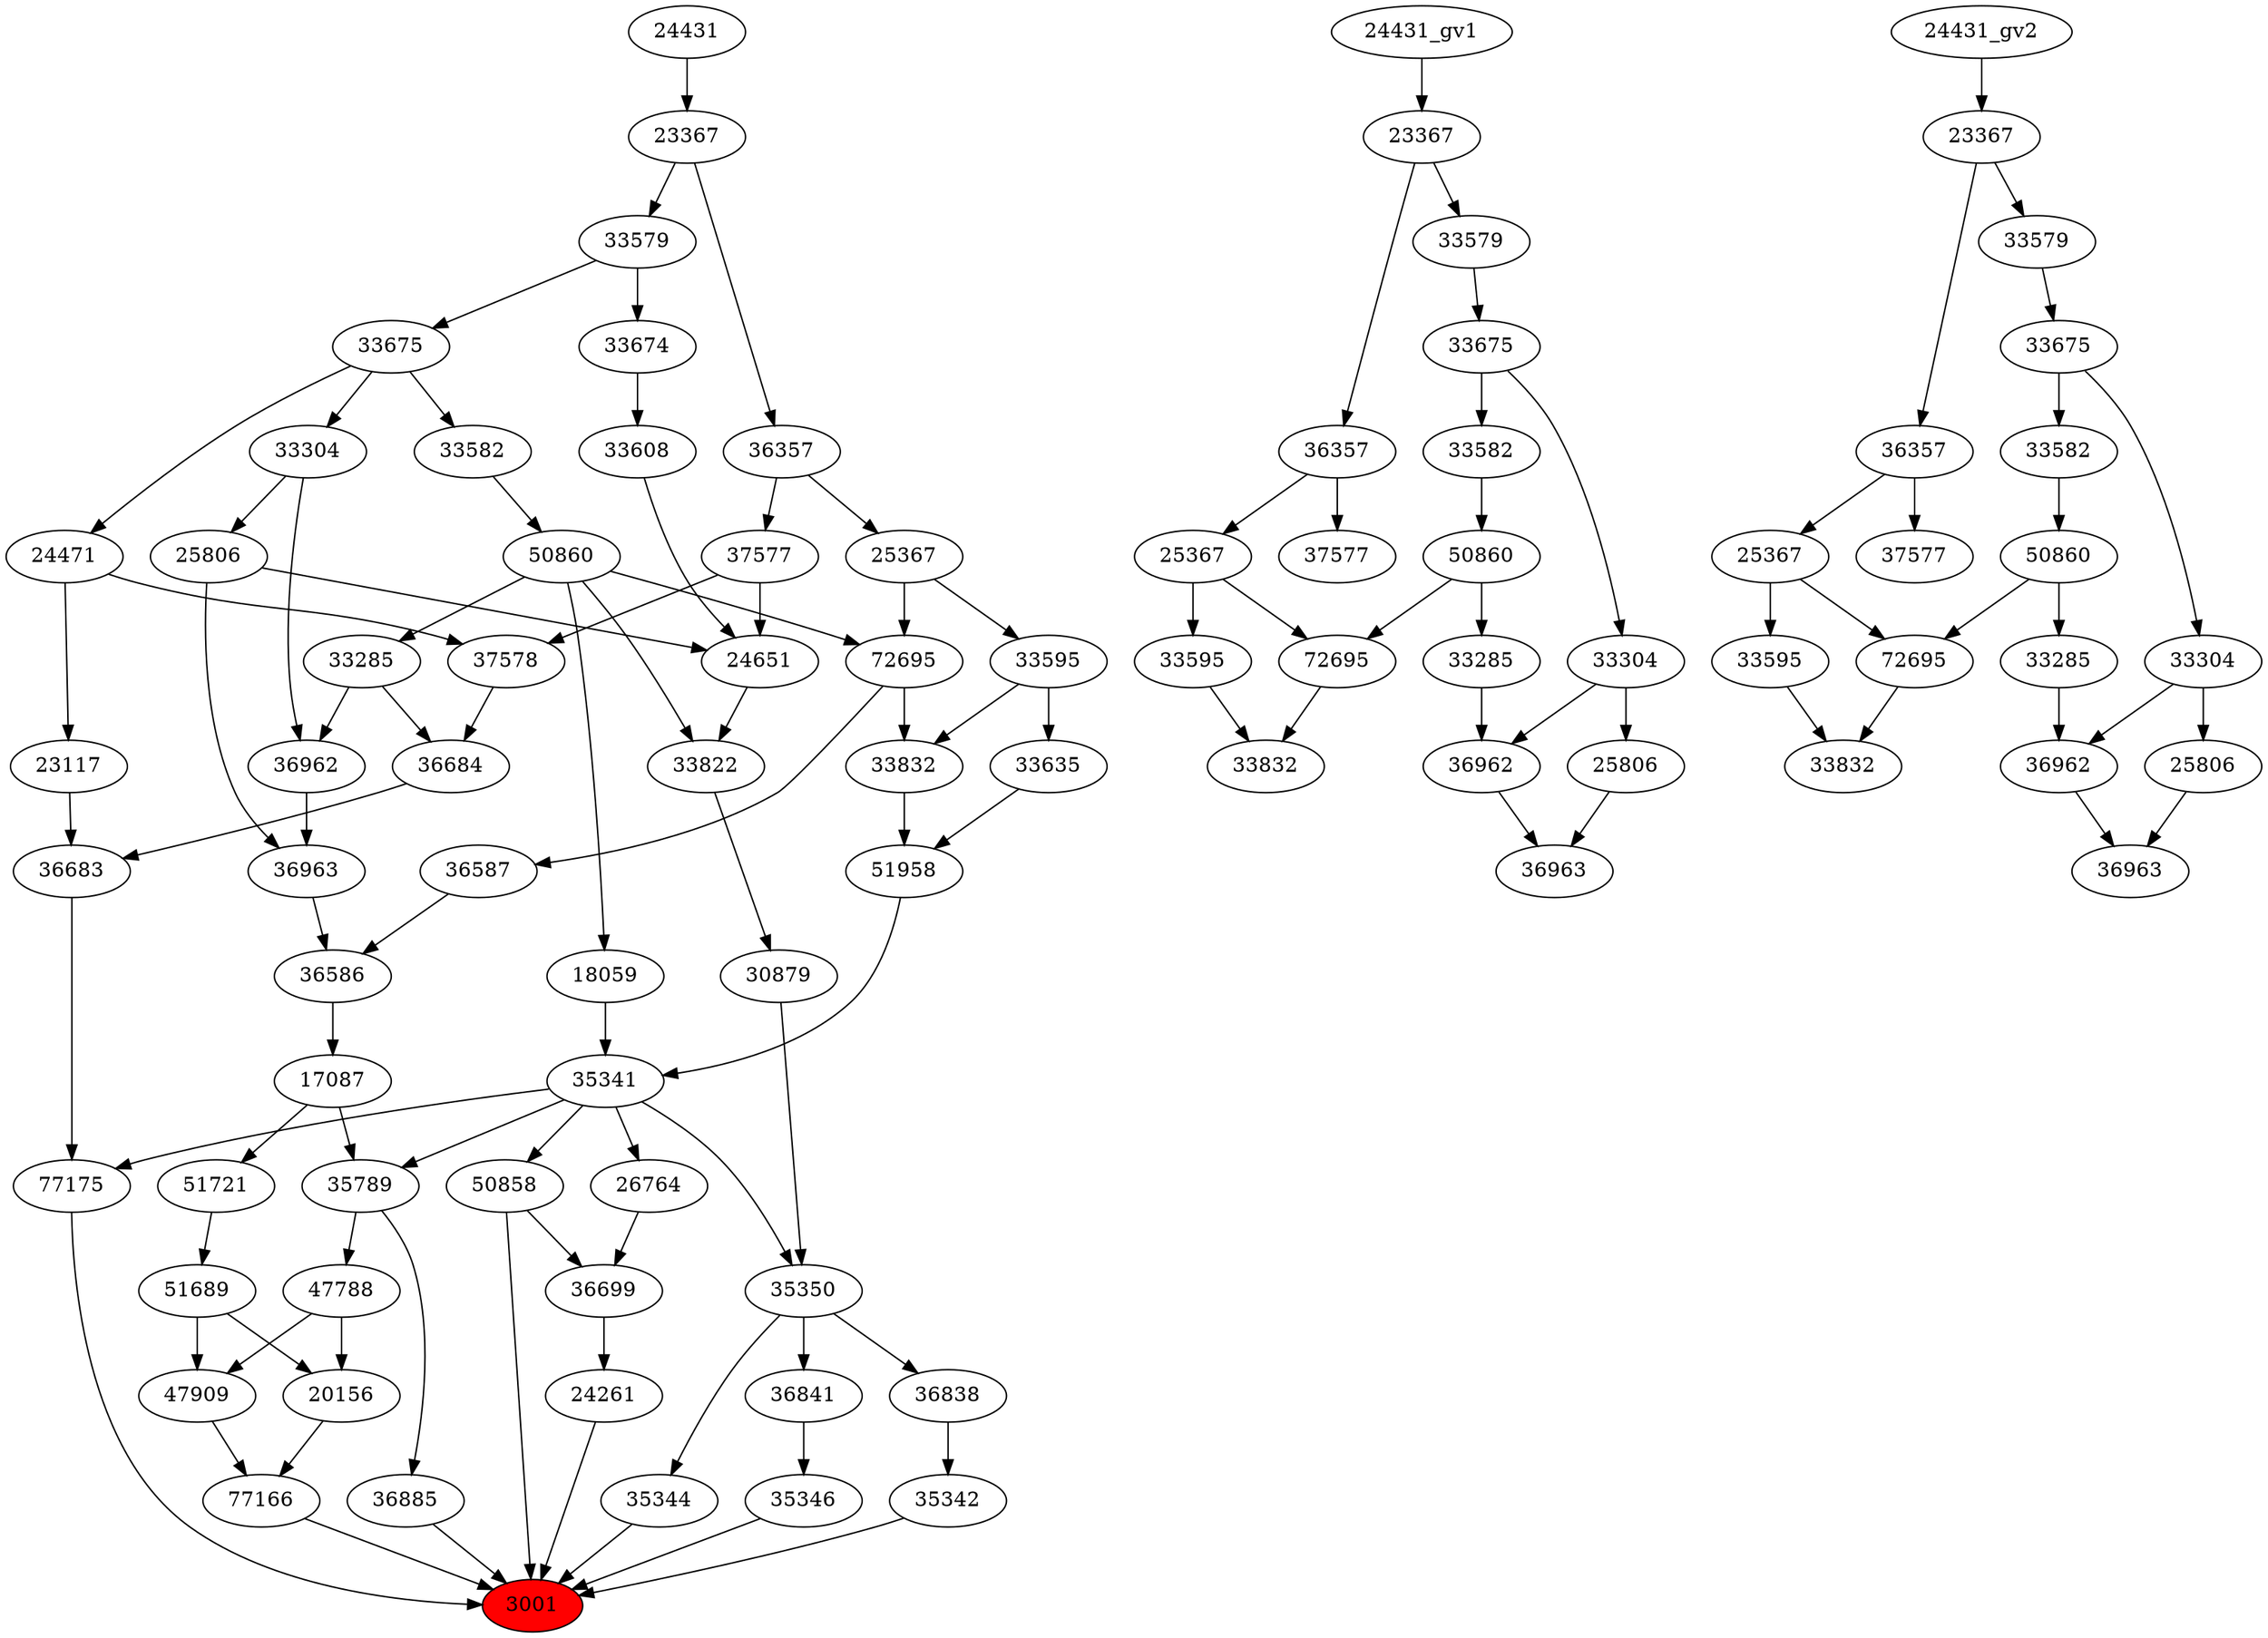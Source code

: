 strict digraph root {
	node [label="\N"];
	{
		node [fillcolor="",
			label="\N",
			style=""
		];
		3001		 [fillcolor=red,
			label=3001,
			style=filled];
		35346		 [label=35346];
		35346 -> 3001;
		35342		 [label=35342];
		35342 -> 3001;
		36885		 [label=36885];
		36885 -> 3001;
		35344		 [label=35344];
		35344 -> 3001;
		50858		 [label=50858];
		50858 -> 3001;
		36699		 [label=36699];
		50858 -> 36699;
		24261		 [label=24261];
		24261 -> 3001;
		77166		 [label=77166];
		77166 -> 3001;
		77175		 [label=77175];
		77175 -> 3001;
		36841		 [label=36841];
		36841 -> 35346;
		36838		 [label=36838];
		36838 -> 35342;
		35789		 [label=35789];
		35789 -> 36885;
		47788		 [label=47788];
		35789 -> 47788;
		35350		 [label=35350];
		35350 -> 35344;
		35350 -> 36841;
		35350 -> 36838;
		35341		 [label=35341];
		35341 -> 50858;
		35341 -> 77175;
		35341 -> 35789;
		35341 -> 35350;
		26764		 [label=26764];
		35341 -> 26764;
		36699 -> 24261;
		20156		 [label=20156];
		20156 -> 77166;
		47909		 [label=47909];
		47909 -> 77166;
		36683		 [label=36683];
		36683 -> 77175;
		17087		 [label=17087];
		17087 -> 35789;
		51721		 [label=51721];
		17087 -> 51721;
		30879		 [label=30879];
		30879 -> 35350;
		51958		 [label=51958];
		51958 -> 35341;
		18059		 [label=18059];
		18059 -> 35341;
		26764 -> 36699;
		47788 -> 20156;
		47788 -> 47909;
		51689		 [label=51689];
		51689 -> 20156;
		51689 -> 47909;
		36684		 [label=36684];
		36684 -> 36683;
		23117		 [label=23117];
		23117 -> 36683;
		36586		 [label=36586];
		36586 -> 17087;
		33822		 [label=33822];
		33822 -> 30879;
		33832		 [label=33832];
		33832 -> 51958;
		33635		 [label=33635];
		33635 -> 51958;
		50860		 [label=50860];
		50860 -> 18059;
		50860 -> 33822;
		33285		 [label=33285];
		50860 -> 33285;
		72695		 [label=72695];
		50860 -> 72695;
		51721 -> 51689;
		33285 -> 36684;
		36962		 [label=36962];
		33285 -> 36962;
		37578		 [label=37578];
		37578 -> 36684;
		24471		 [label=24471];
		24471 -> 23117;
		24471 -> 37578;
		36587		 [label=36587];
		36587 -> 36586;
		36963		 [label=36963];
		36963 -> 36586;
		24651		 [label=24651];
		24651 -> 33822;
		72695 -> 33832;
		72695 -> 36587;
		33595		 [label=33595];
		33595 -> 33832;
		33595 -> 33635;
		33582		 [label=33582];
		33582 -> 50860;
		37577		 [label=37577];
		37577 -> 37578;
		37577 -> 24651;
		33675		 [label=33675];
		33675 -> 24471;
		33675 -> 33582;
		33304		 [label=33304];
		33675 -> 33304;
		36962 -> 36963;
		25806		 [label=25806];
		25806 -> 36963;
		25806 -> 24651;
		33608		 [label=33608];
		33608 -> 24651;
		25367		 [label=25367];
		25367 -> 72695;
		25367 -> 33595;
		36357		 [label=36357];
		36357 -> 37577;
		36357 -> 25367;
		33579		 [label=33579];
		33579 -> 33675;
		33674		 [label=33674];
		33579 -> 33674;
		33304 -> 36962;
		33304 -> 25806;
		33674 -> 33608;
		23367		 [label=23367];
		23367 -> 36357;
		23367 -> 33579;
		24431		 [label=24431];
		24431 -> 23367;
	}
	{
		node [label="\N"];
		"33832_gv1"		 [label=33832];
		"72695_gv1"		 [label=72695];
		"72695_gv1" -> "33832_gv1";
		"33595_gv1"		 [label=33595];
		"33595_gv1" -> "33832_gv1";
		"50860_gv1"		 [label=50860];
		"50860_gv1" -> "72695_gv1";
		"33285_gv1"		 [label=33285];
		"50860_gv1" -> "33285_gv1";
		"33582_gv1"		 [label=33582];
		"33582_gv1" -> "50860_gv1";
		"36962_gv1"		 [label=36962];
		"33285_gv1" -> "36962_gv1";
		"36963_gv1"		 [label=36963];
		"36962_gv1" -> "36963_gv1";
		"25806_gv1"		 [label=25806];
		"25806_gv1" -> "36963_gv1";
		"25367_gv1"		 [label=25367];
		"25367_gv1" -> "72695_gv1";
		"25367_gv1" -> "33595_gv1";
		"33675_gv1"		 [label=33675];
		"33675_gv1" -> "33582_gv1";
		"33304_gv1"		 [label=33304];
		"33675_gv1" -> "33304_gv1";
		"37577_gv1"		 [label=37577];
		"36357_gv1"		 [label=36357];
		"36357_gv1" -> "25367_gv1";
		"36357_gv1" -> "37577_gv1";
		"33579_gv1"		 [label=33579];
		"33579_gv1" -> "33675_gv1";
		"33304_gv1" -> "36962_gv1";
		"33304_gv1" -> "25806_gv1";
		"23367_gv1"		 [label=23367];
		"23367_gv1" -> "36357_gv1";
		"23367_gv1" -> "33579_gv1";
		"24431_gv1" -> "23367_gv1";
	}
	{
		node [label="\N"];
		"33832_gv2"		 [label=33832];
		"72695_gv2"		 [label=72695];
		"72695_gv2" -> "33832_gv2";
		"33595_gv2"		 [label=33595];
		"33595_gv2" -> "33832_gv2";
		"50860_gv2"		 [label=50860];
		"50860_gv2" -> "72695_gv2";
		"33285_gv2"		 [label=33285];
		"50860_gv2" -> "33285_gv2";
		"33582_gv2"		 [label=33582];
		"33582_gv2" -> "50860_gv2";
		"36962_gv2"		 [label=36962];
		"33285_gv2" -> "36962_gv2";
		"36963_gv2"		 [label=36963];
		"36962_gv2" -> "36963_gv2";
		"25806_gv2"		 [label=25806];
		"25806_gv2" -> "36963_gv2";
		"25367_gv2"		 [label=25367];
		"25367_gv2" -> "72695_gv2";
		"25367_gv2" -> "33595_gv2";
		"33675_gv2"		 [label=33675];
		"33675_gv2" -> "33582_gv2";
		"33304_gv2"		 [label=33304];
		"33675_gv2" -> "33304_gv2";
		"37577_gv2"		 [label=37577];
		"36357_gv2"		 [label=36357];
		"36357_gv2" -> "25367_gv2";
		"36357_gv2" -> "37577_gv2";
		"33579_gv2"		 [label=33579];
		"33579_gv2" -> "33675_gv2";
		"33304_gv2" -> "36962_gv2";
		"33304_gv2" -> "25806_gv2";
		"23367_gv2"		 [label=23367];
		"23367_gv2" -> "36357_gv2";
		"23367_gv2" -> "33579_gv2";
		"24431_gv2" -> "23367_gv2";
	}
}
